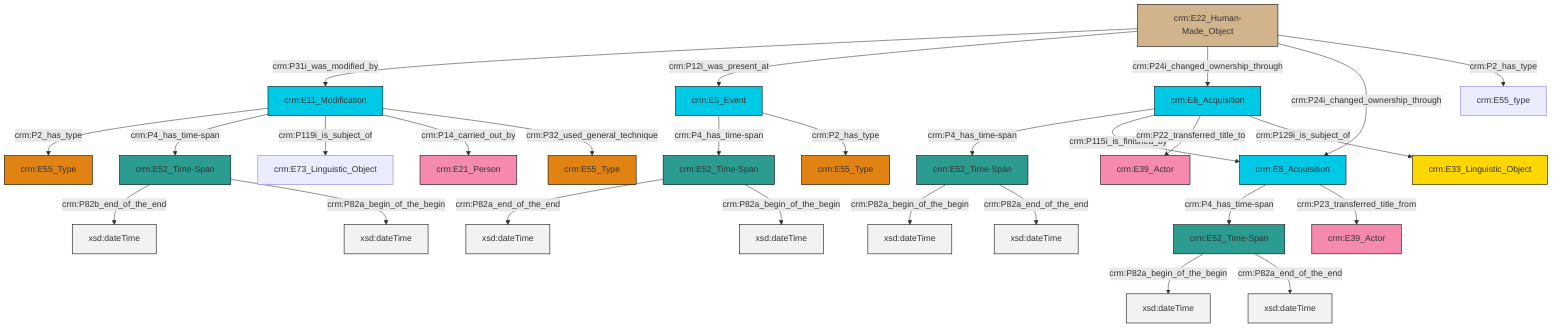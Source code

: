 graph TD
classDef Literal fill:#f2f2f2,stroke:#000000;
classDef CRM_Entity fill:#FFFFFF,stroke:#000000;
classDef Temporal_Entity fill:#00C9E6, stroke:#000000;
classDef Type fill:#E18312, stroke:#000000;
classDef Time-Span fill:#2C9C91, stroke:#000000;
classDef Appellation fill:#FFEB7F, stroke:#000000;
classDef Place fill:#008836, stroke:#000000;
classDef Persistent_Item fill:#B266B2, stroke:#000000;
classDef Conceptual_Object fill:#FFD700, stroke:#000000;
classDef Physical_Thing fill:#D2B48C, stroke:#000000;
classDef Actor fill:#f58aad, stroke:#000000;
classDef PC_Classes fill:#4ce600, stroke:#000000;
classDef Multi fill:#cccccc,stroke:#000000;

6["crm:E52_Time-Span"]:::Time-Span -->|crm:P82a_begin_of_the_begin| 10[xsd:dateTime]:::Literal
4["crm:E11_Modification"]:::Temporal_Entity -->|crm:P2_has_type| 11["crm:E55_Type"]:::Type
8["crm:E8_Acquisition"]:::Temporal_Entity -->|crm:P4_has_time-span| 2["crm:E52_Time-Span"]:::Time-Span
2["crm:E52_Time-Span"]:::Time-Span -->|crm:P82a_begin_of_the_begin| 14[xsd:dateTime]:::Literal
15["crm:E22_Human-Made_Object"]:::Physical_Thing -->|crm:P31i_was_modified_by| 4["crm:E11_Modification"]:::Temporal_Entity
8["crm:E8_Acquisition"]:::Temporal_Entity -->|crm:P115i_is_finished_by| 16["crm:E8_Acquisition"]:::Temporal_Entity
15["crm:E22_Human-Made_Object"]:::Physical_Thing -->|crm:P12i_was_present_at| 0["crm:E5_Event"]:::Temporal_Entity
4["crm:E11_Modification"]:::Temporal_Entity -->|crm:P4_has_time-span| 12["crm:E52_Time-Span"]:::Time-Span
2["crm:E52_Time-Span"]:::Time-Span -->|crm:P82a_end_of_the_end| 17[xsd:dateTime]:::Literal
0["crm:E5_Event"]:::Temporal_Entity -->|crm:P4_has_time-span| 18["crm:E52_Time-Span"]:::Time-Span
4["crm:E11_Modification"]:::Temporal_Entity -->|crm:P119i_is_subject_of| 19["crm:E73_Linguistic_Object"]:::Default
12["crm:E52_Time-Span"]:::Time-Span -->|crm:P82b_end_of_the_end| 20[xsd:dateTime]:::Literal
4["crm:E11_Modification"]:::Temporal_Entity -->|crm:P14_carried_out_by| 21["crm:E21_Person"]:::Actor
18["crm:E52_Time-Span"]:::Time-Span -->|crm:P82a_end_of_the_end| 22[xsd:dateTime]:::Literal
18["crm:E52_Time-Span"]:::Time-Span -->|crm:P82a_begin_of_the_begin| 23[xsd:dateTime]:::Literal
16["crm:E8_Acquisition"]:::Temporal_Entity -->|crm:P4_has_time-span| 6["crm:E52_Time-Span"]:::Time-Span
15["crm:E22_Human-Made_Object"]:::Physical_Thing -->|crm:P24i_changed_ownership_through| 8["crm:E8_Acquisition"]:::Temporal_Entity
6["crm:E52_Time-Span"]:::Time-Span -->|crm:P82a_end_of_the_end| 32[xsd:dateTime]:::Literal
8["crm:E8_Acquisition"]:::Temporal_Entity -->|crm:P22_transferred_title_to| 35["crm:E39_Actor"]:::Actor
12["crm:E52_Time-Span"]:::Time-Span -->|crm:P82a_begin_of_the_begin| 38[xsd:dateTime]:::Literal
15["crm:E22_Human-Made_Object"]:::Physical_Thing -->|crm:P24i_changed_ownership_through| 16["crm:E8_Acquisition"]:::Temporal_Entity
16["crm:E8_Acquisition"]:::Temporal_Entity -->|crm:P23_transferred_title_from| 29["crm:E39_Actor"]:::Actor
0["crm:E5_Event"]:::Temporal_Entity -->|crm:P2_has_type| 24["crm:E55_Type"]:::Type
8["crm:E8_Acquisition"]:::Temporal_Entity -->|crm:P129i_is_subject_of| 33["crm:E33_Linguistic_Object"]:::Conceptual_Object
4["crm:E11_Modification"]:::Temporal_Entity -->|crm:P32_used_general_technique| 27["crm:E55_Type"]:::Type
15["crm:E22_Human-Made_Object"]:::Physical_Thing -->|crm:P2_has_type| 42["crm:E55_type"]:::Default